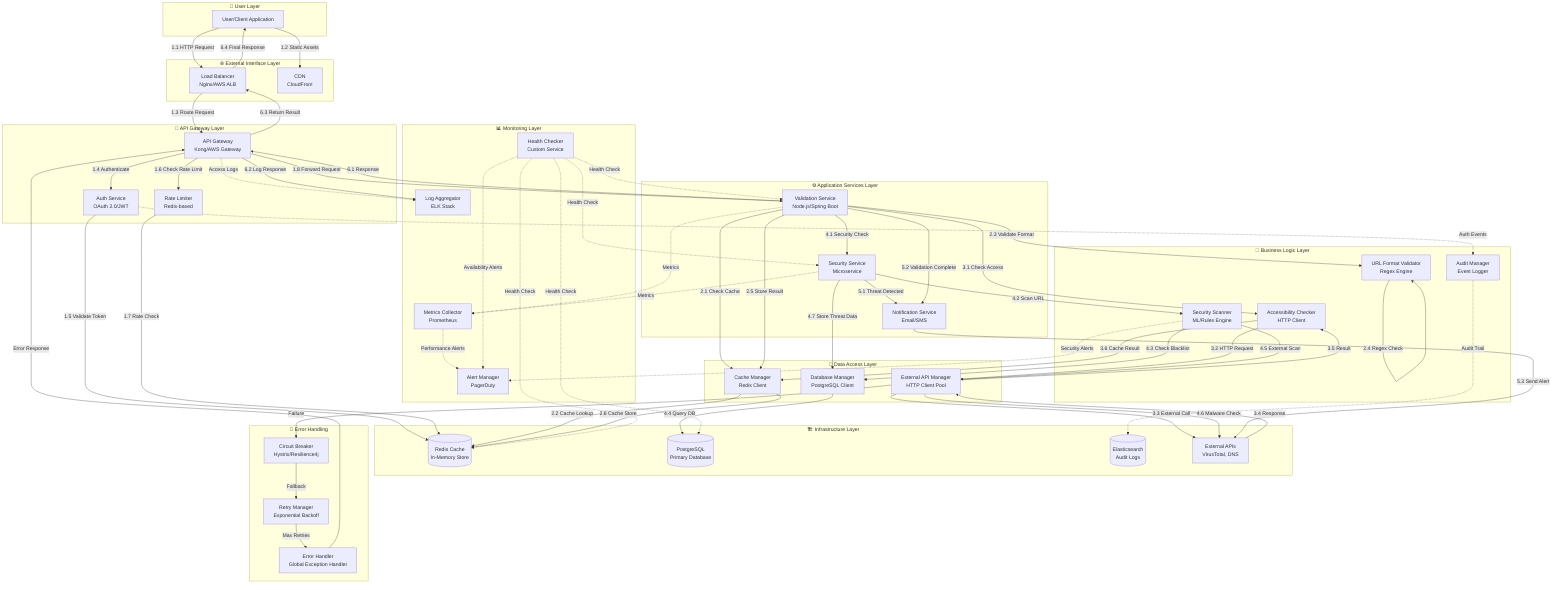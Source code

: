 graph TD
    %% User Layer
    subgraph "👤 User Layer"
        User[User/Client Application]
    end
    
    %% External Interface Layer
    subgraph "🌐 External Interface Layer"
        LB[Load Balancer<br/>Nginx/AWS ALB]
        CDN[CDN<br/>CloudFront]
    end
    
    %% API Gateway Layer
    subgraph "🚪 API Gateway Layer"
        Gateway[API Gateway<br/>Kong/AWS Gateway]
        Auth[Auth Service<br/>OAuth 2.0/JWT]
        RateLimit[Rate Limiter<br/>Redis-based]
    end
    
    %% Application Services Layer
    subgraph "⚙️ Application Services Layer"
        ValidSvc[Validation Service<br/>Node.js/Spring Boot]
        SecuritySvc[Security Service<br/>Microservice]
        NotificationSvc[Notification Service<br/>Email/SMS]
    end
    
    %% Business Logic Layer
    subgraph "🧠 Business Logic Layer"
        URLValidator[URL Format Validator<br/>Regex Engine]
        AccessChecker[Accessibility Checker<br/>HTTP Client]
        SecurityScanner[Security Scanner<br/>ML/Rules Engine]
        AuditManager[Audit Manager<br/>Event Logger]
    end
    
    %% Data Access Layer
    subgraph "💾 Data Access Layer"
        CacheManager[Cache Manager<br/>Redis Client]
        DBManager[Database Manager<br/>PostgreSQL Client]
        ExternalAPIManager[External API Manager<br/>HTTP Client Pool]
    end
    
    %% Infrastructure Layer
    subgraph "🏗️ Infrastructure Layer"
        RedisCache[(Redis Cache<br/>In-Memory Store)]
        PostgresDB[(PostgreSQL<br/>Primary Database)]
        AuditStore[(Elasticsearch<br/>Audit Logs)]
        ExternalAPIs[External APIs<br/>VirusTotal, DNS]
    end
    
    %% Monitoring & Observability Layer
    subgraph "📊 Monitoring Layer"
        MetricsCollector[Metrics Collector<br/>Prometheus]
        LogAggregator[Log Aggregator<br/>ELK Stack]
        AlertManager[Alert Manager<br/>PagerDuty]
        HealthChecker[Health Checker<br/>Custom Service]
    end
    
    %% Step 1: Receive URL Input - Component Interactions
    User -->|1.1 HTTP Request| LB
    User -->|1.2 Static Assets| CDN
    LB -->|1.3 Route Request| Gateway
    Gateway -->|1.4 Authenticate| Auth
    Auth -->|1.5 Validate Token| RedisCache
    Gateway -->|1.6 Check Rate Limit| RateLimit
    RateLimit -->|1.7 Rate Check| RedisCache
    Gateway -->|1.8 Forward Request| ValidSvc
    
    %% Step 2: Format Validation - Component Interactions
    ValidSvc -->|2.1 Check Cache| CacheManager
    CacheManager -->|2.2 Cache Lookup| RedisCache
    ValidSvc -->|2.3 Validate Format| URLValidator
    URLValidator -->|2.4 Regex Check| URLValidator
    ValidSvc -->|2.5 Store Result| CacheManager
    CacheManager -->|2.6 Cache Store| RedisCache
    
    %% Step 3: Accessibility Check - Component Interactions
    ValidSvc -->|3.1 Check Access| AccessChecker
    AccessChecker -->|3.2 HTTP Request| ExternalAPIManager
    ExternalAPIManager -->|3.3 External Call| ExternalAPIs
    ExternalAPIs -->|3.4 Response| ExternalAPIManager
    ExternalAPIManager -->|3.5 Result| AccessChecker
    AccessChecker -->|3.6 Cache Result| CacheManager
    
    %% Step 4: Security Screening - Component Interactions
    ValidSvc -->|4.1 Security Check| SecuritySvc
    SecuritySvc -->|4.2 Scan URL| SecurityScanner
    SecurityScanner -->|4.3 Check Blacklist| DBManager
    DBManager -->|4.4 Query DB| PostgresDB
    SecurityScanner -->|4.5 External Scan| ExternalAPIManager
    ExternalAPIManager -->|4.6 Malware Check| ExternalAPIs
    SecuritySvc -->|4.7 Store Threat Data| DBManager
    
    %% Cross-cutting Concerns - Monitoring Interactions
    ValidSvc -.->|Metrics| MetricsCollector
    SecuritySvc -.->|Metrics| MetricsCollector
    Gateway -.->|Access Logs| LogAggregator
    Auth -.->|Auth Events| AuditManager
    AuditManager -.->|Audit Trail| AuditStore
    
    %% Health Check Interactions
    HealthChecker -.->|Health Check| ValidSvc
    HealthChecker -.->|Health Check| SecuritySvc
    HealthChecker -.->|Health Check| RedisCache
    HealthChecker -.->|Health Check| PostgresDB
    
    %% Alert Interactions
    MetricsCollector -.->|Performance Alerts| AlertManager
    SecurityScanner -.->|Security Alerts| AlertManager
    HealthChecker -.->|Availability Alerts| AlertManager
    
    %% Notification Interactions
    SecuritySvc -->|5.1 Threat Detected| NotificationSvc
    ValidSvc -->|5.2 Validation Complete| NotificationSvc
    NotificationSvc -->|5.3 Send Alert| ExternalAPIs
    
    %% Response Flow
    ValidSvc -->|6.1 Response| Gateway
    Gateway -->|6.2 Log Response| LogAggregator
    Gateway -->|6.3 Return Result| LB
    LB -->|6.4 Final Response| User
    
    %% Error Handling Interactions
    subgraph "🚨 Error Handling"
        CircuitBreaker[Circuit Breaker<br/>Hystrix/Resilience4j]
        RetryManager[Retry Manager<br/>Exponential Backoff]
        ErrorHandler[Error Handler<br/>Global Exception Handler]
    end
    
    ExternalAPIManager -->|Failure| CircuitBreaker
    CircuitBreaker -->|Fallback| RetryManager
    RetryManager -->|Max Retries| ErrorHandler
    ErrorHandler -->|Error Response| Gateway
    
    %% Styling for different component types
    
    class User user
    class LB,CDN interface
    class Gateway,Auth,RateLimit gateway
    class ValidSvc,SecuritySvc,NotificationSvc service
    class URLValidator,AccessChecker,SecurityScanner,AuditManager logic
    class CacheManager,DBManager,ExternalAPIManager data
    class RedisCache,PostgresDB,AuditStore,ExternalAPIs infrastructure
    class MetricsCollector,LogAggregator,AlertManager,HealthChecker monitoring
    class CircuitBreaker,RetryManager,ErrorHandler error